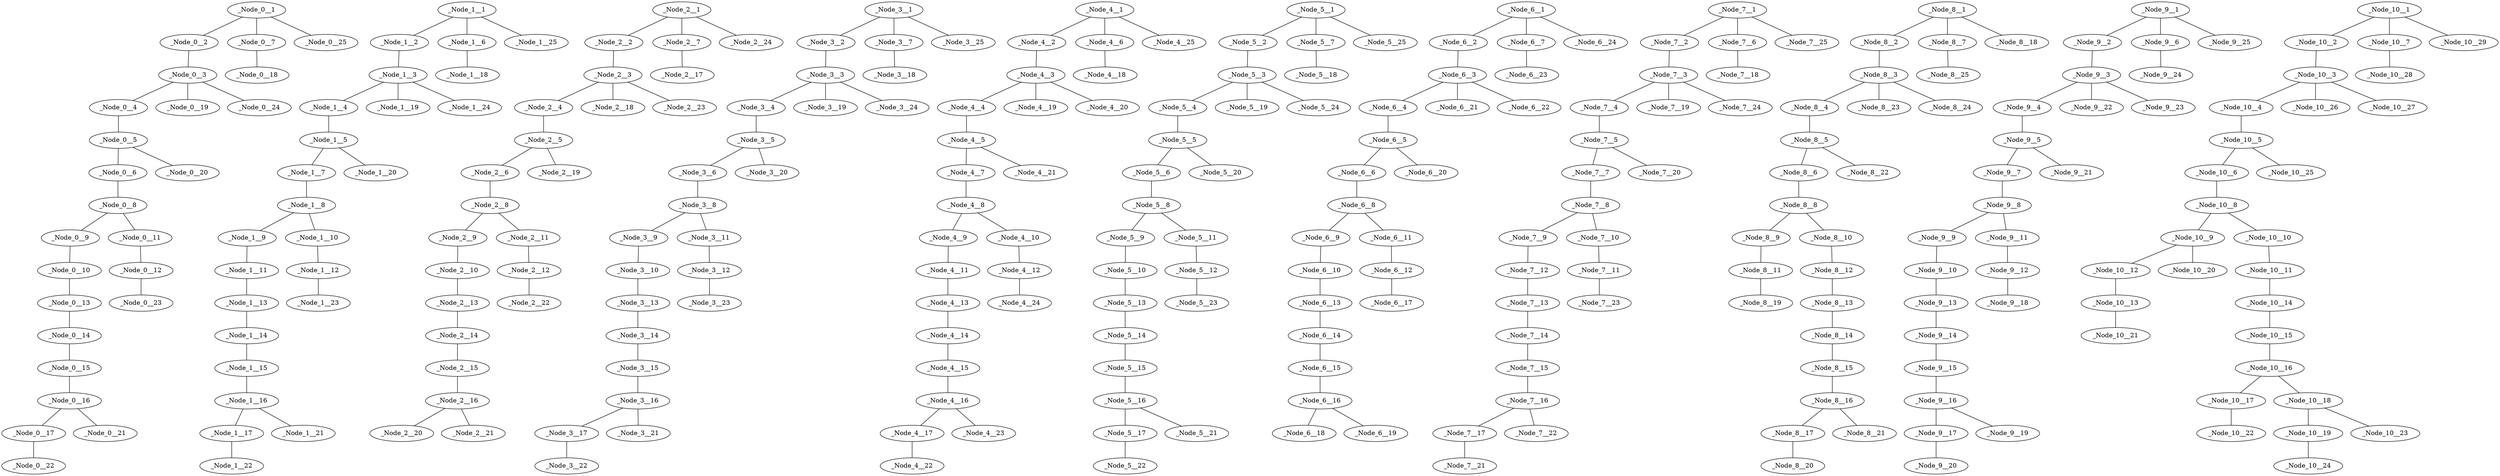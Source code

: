 // Block Chain
graph {
	_Node_0__1
	_Node_0__2
	_Node_0__3
	_Node_0__4
	_Node_0__5
	_Node_0__6
	_Node_0__7
	_Node_0__8
	_Node_0__9
	_Node_0__10
	_Node_0__11
	_Node_0__12
	_Node_0__13
	_Node_0__14
	_Node_0__15
	_Node_0__16
	_Node_0__17
	_Node_0__1 -- _Node_0__7
	_Node_0__7 -- _Node_0__18
	_Node_0__1 -- _Node_0__2
	_Node_0__2 -- _Node_0__3
	_Node_0__3 -- _Node_0__19
	_Node_0__3 -- _Node_0__4
	_Node_0__4 -- _Node_0__5
	_Node_0__5 -- _Node_0__20
	_Node_0__5 -- _Node_0__6
	_Node_0__6 -- _Node_0__8
	_Node_0__8 -- _Node_0__9
	_Node_0__9 -- _Node_0__10
	_Node_0__10 -- _Node_0__13
	_Node_0__13 -- _Node_0__14
	_Node_0__14 -- _Node_0__15
	_Node_0__15 -- _Node_0__16
	_Node_0__16 -- _Node_0__21
	_Node_0__16 -- _Node_0__17
	_Node_0__17 -- _Node_0__22
	_Node_0__8 -- _Node_0__11
	_Node_0__11 -- _Node_0__12
	_Node_0__12 -- _Node_0__23
	_Node_0__3 -- _Node_0__24
	_Node_0__1 -- _Node_0__25
	_Node_1__1
	_Node_1__2
	_Node_1__3
	_Node_1__4
	_Node_1__5
	_Node_1__6
	_Node_1__7
	_Node_1__8
	_Node_1__9
	_Node_1__10
	_Node_1__11
	_Node_1__12
	_Node_1__13
	_Node_1__14
	_Node_1__15
	_Node_1__16
	_Node_1__17
	_Node_1__1 -- _Node_1__6
	_Node_1__6 -- _Node_1__18
	_Node_1__1 -- _Node_1__2
	_Node_1__2 -- _Node_1__3
	_Node_1__3 -- _Node_1__19
	_Node_1__3 -- _Node_1__4
	_Node_1__4 -- _Node_1__5
	_Node_1__5 -- _Node_1__20
	_Node_1__5 -- _Node_1__7
	_Node_1__7 -- _Node_1__8
	_Node_1__8 -- _Node_1__9
	_Node_1__9 -- _Node_1__11
	_Node_1__11 -- _Node_1__13
	_Node_1__13 -- _Node_1__14
	_Node_1__14 -- _Node_1__15
	_Node_1__15 -- _Node_1__16
	_Node_1__16 -- _Node_1__21
	_Node_1__16 -- _Node_1__17
	_Node_1__17 -- _Node_1__22
	_Node_1__8 -- _Node_1__10
	_Node_1__10 -- _Node_1__12
	_Node_1__12 -- _Node_1__23
	_Node_1__3 -- _Node_1__24
	_Node_1__1 -- _Node_1__25
	_Node_2__1
	_Node_2__2
	_Node_2__3
	_Node_2__4
	_Node_2__5
	_Node_2__6
	_Node_2__7
	_Node_2__8
	_Node_2__9
	_Node_2__10
	_Node_2__11
	_Node_2__12
	_Node_2__13
	_Node_2__14
	_Node_2__15
	_Node_2__16
	_Node_2__1 -- _Node_2__7
	_Node_2__7 -- _Node_2__17
	_Node_2__1 -- _Node_2__2
	_Node_2__2 -- _Node_2__3
	_Node_2__3 -- _Node_2__18
	_Node_2__3 -- _Node_2__4
	_Node_2__4 -- _Node_2__5
	_Node_2__5 -- _Node_2__19
	_Node_2__5 -- _Node_2__6
	_Node_2__6 -- _Node_2__8
	_Node_2__8 -- _Node_2__9
	_Node_2__9 -- _Node_2__10
	_Node_2__10 -- _Node_2__13
	_Node_2__13 -- _Node_2__14
	_Node_2__14 -- _Node_2__15
	_Node_2__15 -- _Node_2__16
	_Node_2__16 -- _Node_2__20
	_Node_2__16 -- _Node_2__21
	_Node_2__8 -- _Node_2__11
	_Node_2__11 -- _Node_2__12
	_Node_2__12 -- _Node_2__22
	_Node_2__3 -- _Node_2__23
	_Node_2__1 -- _Node_2__24
	_Node_3__1
	_Node_3__2
	_Node_3__3
	_Node_3__4
	_Node_3__5
	_Node_3__6
	_Node_3__7
	_Node_3__8
	_Node_3__9
	_Node_3__10
	_Node_3__11
	_Node_3__12
	_Node_3__13
	_Node_3__14
	_Node_3__15
	_Node_3__16
	_Node_3__17
	_Node_3__1 -- _Node_3__7
	_Node_3__7 -- _Node_3__18
	_Node_3__1 -- _Node_3__2
	_Node_3__2 -- _Node_3__3
	_Node_3__3 -- _Node_3__19
	_Node_3__3 -- _Node_3__4
	_Node_3__4 -- _Node_3__5
	_Node_3__5 -- _Node_3__20
	_Node_3__5 -- _Node_3__6
	_Node_3__6 -- _Node_3__8
	_Node_3__8 -- _Node_3__9
	_Node_3__9 -- _Node_3__10
	_Node_3__10 -- _Node_3__13
	_Node_3__13 -- _Node_3__14
	_Node_3__14 -- _Node_3__15
	_Node_3__15 -- _Node_3__16
	_Node_3__16 -- _Node_3__21
	_Node_3__16 -- _Node_3__17
	_Node_3__17 -- _Node_3__22
	_Node_3__8 -- _Node_3__11
	_Node_3__11 -- _Node_3__12
	_Node_3__12 -- _Node_3__23
	_Node_3__3 -- _Node_3__24
	_Node_3__1 -- _Node_3__25
	_Node_4__1
	_Node_4__2
	_Node_4__3
	_Node_4__4
	_Node_4__5
	_Node_4__6
	_Node_4__7
	_Node_4__8
	_Node_4__9
	_Node_4__10
	_Node_4__11
	_Node_4__12
	_Node_4__13
	_Node_4__14
	_Node_4__15
	_Node_4__16
	_Node_4__17
	_Node_4__1 -- _Node_4__6
	_Node_4__6 -- _Node_4__18
	_Node_4__1 -- _Node_4__2
	_Node_4__2 -- _Node_4__3
	_Node_4__3 -- _Node_4__19
	_Node_4__3 -- _Node_4__20
	_Node_4__3 -- _Node_4__4
	_Node_4__4 -- _Node_4__5
	_Node_4__5 -- _Node_4__21
	_Node_4__5 -- _Node_4__7
	_Node_4__7 -- _Node_4__8
	_Node_4__8 -- _Node_4__9
	_Node_4__9 -- _Node_4__11
	_Node_4__11 -- _Node_4__13
	_Node_4__13 -- _Node_4__14
	_Node_4__14 -- _Node_4__15
	_Node_4__15 -- _Node_4__16
	_Node_4__16 -- _Node_4__17
	_Node_4__17 -- _Node_4__22
	_Node_4__16 -- _Node_4__23
	_Node_4__8 -- _Node_4__10
	_Node_4__10 -- _Node_4__12
	_Node_4__12 -- _Node_4__24
	_Node_4__1 -- _Node_4__25
	_Node_5__1
	_Node_5__2
	_Node_5__3
	_Node_5__4
	_Node_5__5
	_Node_5__6
	_Node_5__7
	_Node_5__8
	_Node_5__9
	_Node_5__10
	_Node_5__11
	_Node_5__12
	_Node_5__13
	_Node_5__14
	_Node_5__15
	_Node_5__16
	_Node_5__17
	_Node_5__1 -- _Node_5__7
	_Node_5__7 -- _Node_5__18
	_Node_5__1 -- _Node_5__2
	_Node_5__2 -- _Node_5__3
	_Node_5__3 -- _Node_5__19
	_Node_5__3 -- _Node_5__4
	_Node_5__4 -- _Node_5__5
	_Node_5__5 -- _Node_5__20
	_Node_5__5 -- _Node_5__6
	_Node_5__6 -- _Node_5__8
	_Node_5__8 -- _Node_5__9
	_Node_5__9 -- _Node_5__10
	_Node_5__10 -- _Node_5__13
	_Node_5__13 -- _Node_5__14
	_Node_5__14 -- _Node_5__15
	_Node_5__15 -- _Node_5__16
	_Node_5__16 -- _Node_5__21
	_Node_5__16 -- _Node_5__17
	_Node_5__17 -- _Node_5__22
	_Node_5__8 -- _Node_5__11
	_Node_5__11 -- _Node_5__12
	_Node_5__12 -- _Node_5__23
	_Node_5__3 -- _Node_5__24
	_Node_5__1 -- _Node_5__25
	_Node_6__1
	_Node_6__2
	_Node_6__3
	_Node_6__4
	_Node_6__5
	_Node_6__6
	_Node_6__7
	_Node_6__8
	_Node_6__9
	_Node_6__10
	_Node_6__11
	_Node_6__12
	_Node_6__13
	_Node_6__14
	_Node_6__15
	_Node_6__16
	_Node_6__1 -- _Node_6__2
	_Node_6__2 -- _Node_6__3
	_Node_6__3 -- _Node_6__4
	_Node_6__4 -- _Node_6__5
	_Node_6__5 -- _Node_6__6
	_Node_6__6 -- _Node_6__8
	_Node_6__8 -- _Node_6__11
	_Node_6__11 -- _Node_6__12
	_Node_6__12 -- _Node_6__17
	_Node_6__8 -- _Node_6__9
	_Node_6__9 -- _Node_6__10
	_Node_6__10 -- _Node_6__13
	_Node_6__13 -- _Node_6__14
	_Node_6__14 -- _Node_6__15
	_Node_6__15 -- _Node_6__16
	_Node_6__16 -- _Node_6__18
	_Node_6__16 -- _Node_6__19
	_Node_6__5 -- _Node_6__20
	_Node_6__3 -- _Node_6__21
	_Node_6__3 -- _Node_6__22
	_Node_6__1 -- _Node_6__7
	_Node_6__7 -- _Node_6__23
	_Node_6__1 -- _Node_6__24
	_Node_7__1
	_Node_7__2
	_Node_7__3
	_Node_7__4
	_Node_7__5
	_Node_7__6
	_Node_7__7
	_Node_7__8
	_Node_7__9
	_Node_7__10
	_Node_7__11
	_Node_7__12
	_Node_7__13
	_Node_7__14
	_Node_7__15
	_Node_7__16
	_Node_7__17
	_Node_7__1 -- _Node_7__6
	_Node_7__6 -- _Node_7__18
	_Node_7__1 -- _Node_7__2
	_Node_7__2 -- _Node_7__3
	_Node_7__3 -- _Node_7__19
	_Node_7__3 -- _Node_7__4
	_Node_7__4 -- _Node_7__5
	_Node_7__5 -- _Node_7__20
	_Node_7__5 -- _Node_7__7
	_Node_7__7 -- _Node_7__8
	_Node_7__8 -- _Node_7__9
	_Node_7__9 -- _Node_7__12
	_Node_7__12 -- _Node_7__13
	_Node_7__13 -- _Node_7__14
	_Node_7__14 -- _Node_7__15
	_Node_7__15 -- _Node_7__16
	_Node_7__16 -- _Node_7__17
	_Node_7__17 -- _Node_7__21
	_Node_7__16 -- _Node_7__22
	_Node_7__8 -- _Node_7__10
	_Node_7__10 -- _Node_7__11
	_Node_7__11 -- _Node_7__23
	_Node_7__3 -- _Node_7__24
	_Node_7__1 -- _Node_7__25
	_Node_8__1
	_Node_8__2
	_Node_8__3
	_Node_8__4
	_Node_8__5
	_Node_8__6
	_Node_8__7
	_Node_8__8
	_Node_8__9
	_Node_8__10
	_Node_8__11
	_Node_8__12
	_Node_8__13
	_Node_8__14
	_Node_8__15
	_Node_8__16
	_Node_8__17
	_Node_8__1 -- _Node_8__18
	_Node_8__1 -- _Node_8__2
	_Node_8__2 -- _Node_8__3
	_Node_8__3 -- _Node_8__4
	_Node_8__4 -- _Node_8__5
	_Node_8__5 -- _Node_8__6
	_Node_8__6 -- _Node_8__8
	_Node_8__8 -- _Node_8__9
	_Node_8__9 -- _Node_8__11
	_Node_8__11 -- _Node_8__19
	_Node_8__8 -- _Node_8__10
	_Node_8__10 -- _Node_8__12
	_Node_8__12 -- _Node_8__13
	_Node_8__13 -- _Node_8__14
	_Node_8__14 -- _Node_8__15
	_Node_8__15 -- _Node_8__16
	_Node_8__16 -- _Node_8__17
	_Node_8__17 -- _Node_8__20
	_Node_8__16 -- _Node_8__21
	_Node_8__5 -- _Node_8__22
	_Node_8__3 -- _Node_8__23
	_Node_8__3 -- _Node_8__24
	_Node_8__1 -- _Node_8__7
	_Node_8__7 -- _Node_8__25
	_Node_9__1
	_Node_9__2
	_Node_9__3
	_Node_9__4
	_Node_9__5
	_Node_9__6
	_Node_9__7
	_Node_9__8
	_Node_9__9
	_Node_9__10
	_Node_9__11
	_Node_9__12
	_Node_9__13
	_Node_9__14
	_Node_9__15
	_Node_9__16
	_Node_9__17
	_Node_9__1 -- _Node_9__2
	_Node_9__2 -- _Node_9__3
	_Node_9__3 -- _Node_9__4
	_Node_9__4 -- _Node_9__5
	_Node_9__5 -- _Node_9__7
	_Node_9__7 -- _Node_9__8
	_Node_9__8 -- _Node_9__11
	_Node_9__11 -- _Node_9__12
	_Node_9__12 -- _Node_9__18
	_Node_9__8 -- _Node_9__9
	_Node_9__9 -- _Node_9__10
	_Node_9__10 -- _Node_9__13
	_Node_9__13 -- _Node_9__14
	_Node_9__14 -- _Node_9__15
	_Node_9__15 -- _Node_9__16
	_Node_9__16 -- _Node_9__19
	_Node_9__16 -- _Node_9__17
	_Node_9__17 -- _Node_9__20
	_Node_9__5 -- _Node_9__21
	_Node_9__3 -- _Node_9__22
	_Node_9__3 -- _Node_9__23
	_Node_9__1 -- _Node_9__6
	_Node_9__6 -- _Node_9__24
	_Node_9__1 -- _Node_9__25
	_Node_10__1
	_Node_10__2
	_Node_10__3
	_Node_10__4
	_Node_10__5
	_Node_10__6
	_Node_10__7
	_Node_10__8
	_Node_10__9
	_Node_10__10
	_Node_10__11
	_Node_10__12
	_Node_10__13
	_Node_10__14
	_Node_10__15
	_Node_10__16
	_Node_10__17
	_Node_10__18
	_Node_10__19
	_Node_10__1 -- _Node_10__2
	_Node_10__2 -- _Node_10__3
	_Node_10__3 -- _Node_10__4
	_Node_10__4 -- _Node_10__5
	_Node_10__5 -- _Node_10__6
	_Node_10__6 -- _Node_10__8
	_Node_10__8 -- _Node_10__9
	_Node_10__9 -- _Node_10__20
	_Node_10__9 -- _Node_10__12
	_Node_10__12 -- _Node_10__13
	_Node_10__13 -- _Node_10__21
	_Node_10__8 -- _Node_10__10
	_Node_10__10 -- _Node_10__11
	_Node_10__11 -- _Node_10__14
	_Node_10__14 -- _Node_10__15
	_Node_10__15 -- _Node_10__16
	_Node_10__16 -- _Node_10__17
	_Node_10__17 -- _Node_10__22
	_Node_10__16 -- _Node_10__18
	_Node_10__18 -- _Node_10__23
	_Node_10__18 -- _Node_10__19
	_Node_10__19 -- _Node_10__24
	_Node_10__5 -- _Node_10__25
	_Node_10__3 -- _Node_10__26
	_Node_10__3 -- _Node_10__27
	_Node_10__1 -- _Node_10__7
	_Node_10__7 -- _Node_10__28
	_Node_10__1 -- _Node_10__29
}
